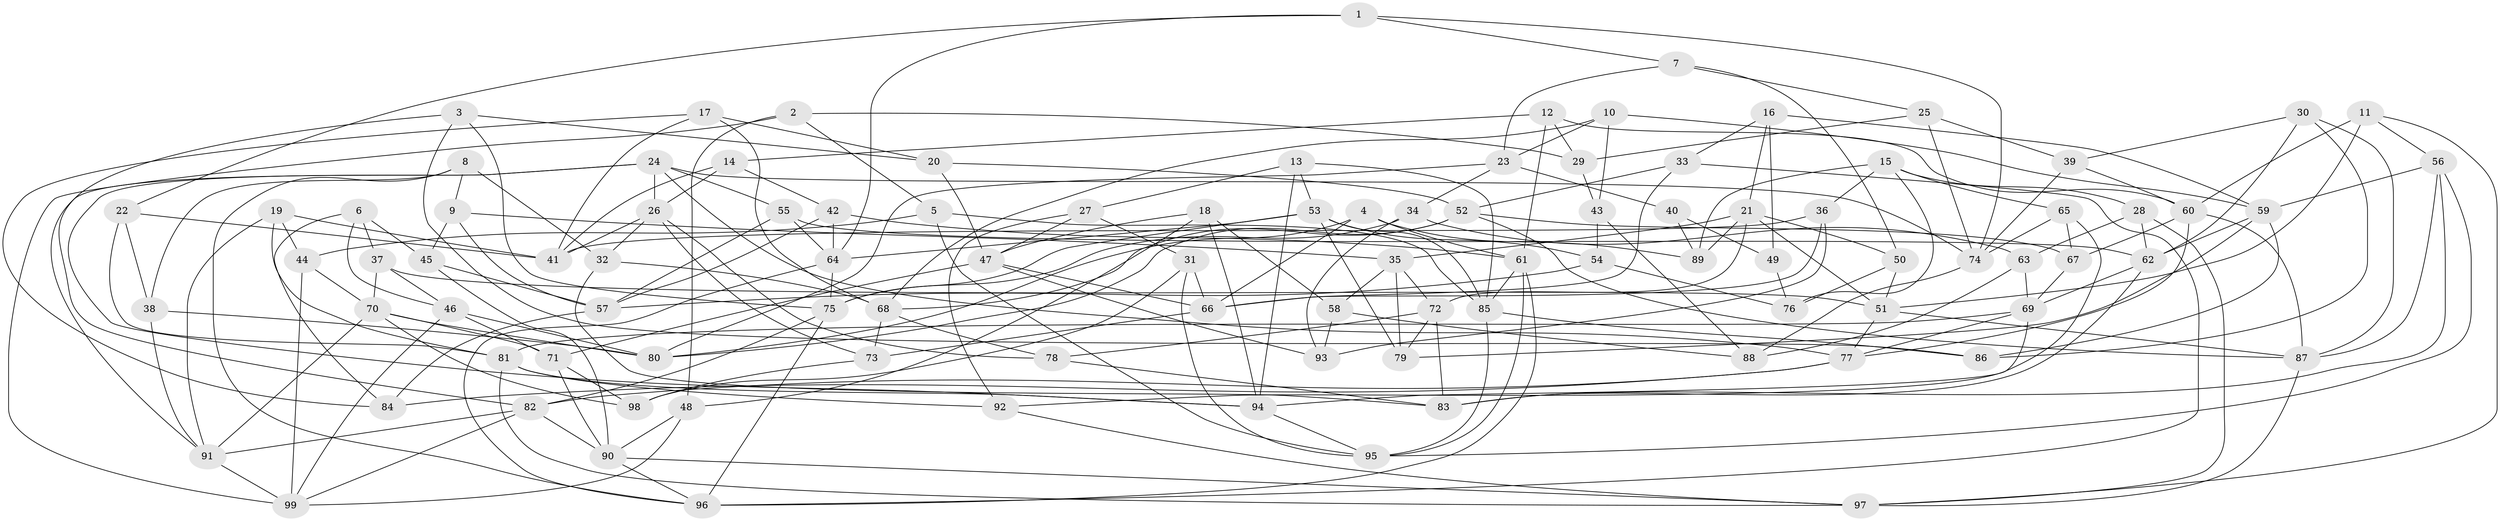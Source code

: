 // original degree distribution, {4: 1.0}
// Generated by graph-tools (version 1.1) at 2025/38/03/04/25 23:38:04]
// undirected, 99 vertices, 234 edges
graph export_dot {
  node [color=gray90,style=filled];
  1;
  2;
  3;
  4;
  5;
  6;
  7;
  8;
  9;
  10;
  11;
  12;
  13;
  14;
  15;
  16;
  17;
  18;
  19;
  20;
  21;
  22;
  23;
  24;
  25;
  26;
  27;
  28;
  29;
  30;
  31;
  32;
  33;
  34;
  35;
  36;
  37;
  38;
  39;
  40;
  41;
  42;
  43;
  44;
  45;
  46;
  47;
  48;
  49;
  50;
  51;
  52;
  53;
  54;
  55;
  56;
  57;
  58;
  59;
  60;
  61;
  62;
  63;
  64;
  65;
  66;
  67;
  68;
  69;
  70;
  71;
  72;
  73;
  74;
  75;
  76;
  77;
  78;
  79;
  80;
  81;
  82;
  83;
  84;
  85;
  86;
  87;
  88;
  89;
  90;
  91;
  92;
  93;
  94;
  95;
  96;
  97;
  98;
  99;
  1 -- 7 [weight=1.0];
  1 -- 22 [weight=1.0];
  1 -- 64 [weight=1.0];
  1 -- 74 [weight=1.0];
  2 -- 5 [weight=1.0];
  2 -- 29 [weight=1.0];
  2 -- 48 [weight=1.0];
  2 -- 99 [weight=1.0];
  3 -- 20 [weight=1.0];
  3 -- 75 [weight=1.0];
  3 -- 82 [weight=1.0];
  3 -- 86 [weight=1.0];
  4 -- 61 [weight=1.0];
  4 -- 66 [weight=1.0];
  4 -- 80 [weight=1.0];
  4 -- 89 [weight=1.0];
  5 -- 44 [weight=1.0];
  5 -- 85 [weight=1.0];
  5 -- 95 [weight=1.0];
  6 -- 37 [weight=1.0];
  6 -- 45 [weight=1.0];
  6 -- 46 [weight=1.0];
  6 -- 84 [weight=1.0];
  7 -- 23 [weight=1.0];
  7 -- 25 [weight=1.0];
  7 -- 50 [weight=1.0];
  8 -- 9 [weight=1.0];
  8 -- 32 [weight=1.0];
  8 -- 38 [weight=1.0];
  8 -- 96 [weight=1.0];
  9 -- 35 [weight=1.0];
  9 -- 45 [weight=1.0];
  9 -- 57 [weight=1.0];
  10 -- 23 [weight=1.0];
  10 -- 43 [weight=1.0];
  10 -- 59 [weight=1.0];
  10 -- 68 [weight=1.0];
  11 -- 51 [weight=1.0];
  11 -- 56 [weight=1.0];
  11 -- 60 [weight=1.0];
  11 -- 97 [weight=1.0];
  12 -- 14 [weight=1.0];
  12 -- 29 [weight=1.0];
  12 -- 60 [weight=1.0];
  12 -- 61 [weight=1.0];
  13 -- 27 [weight=1.0];
  13 -- 53 [weight=1.0];
  13 -- 85 [weight=1.0];
  13 -- 94 [weight=1.0];
  14 -- 26 [weight=1.0];
  14 -- 41 [weight=1.0];
  14 -- 42 [weight=1.0];
  15 -- 28 [weight=1.0];
  15 -- 36 [weight=1.0];
  15 -- 65 [weight=1.0];
  15 -- 76 [weight=2.0];
  15 -- 89 [weight=1.0];
  16 -- 21 [weight=1.0];
  16 -- 33 [weight=1.0];
  16 -- 49 [weight=1.0];
  16 -- 59 [weight=1.0];
  17 -- 20 [weight=1.0];
  17 -- 41 [weight=1.0];
  17 -- 68 [weight=1.0];
  17 -- 84 [weight=1.0];
  18 -- 47 [weight=1.0];
  18 -- 48 [weight=1.0];
  18 -- 58 [weight=1.0];
  18 -- 94 [weight=1.0];
  19 -- 41 [weight=1.0];
  19 -- 44 [weight=1.0];
  19 -- 81 [weight=1.0];
  19 -- 91 [weight=1.0];
  20 -- 47 [weight=1.0];
  20 -- 52 [weight=1.0];
  21 -- 35 [weight=1.0];
  21 -- 50 [weight=1.0];
  21 -- 51 [weight=1.0];
  21 -- 72 [weight=1.0];
  21 -- 89 [weight=1.0];
  22 -- 38 [weight=1.0];
  22 -- 41 [weight=1.0];
  22 -- 81 [weight=1.0];
  23 -- 34 [weight=1.0];
  23 -- 40 [weight=2.0];
  23 -- 80 [weight=1.0];
  24 -- 26 [weight=1.0];
  24 -- 55 [weight=1.0];
  24 -- 74 [weight=1.0];
  24 -- 77 [weight=1.0];
  24 -- 91 [weight=1.0];
  24 -- 94 [weight=1.0];
  25 -- 29 [weight=1.0];
  25 -- 39 [weight=1.0];
  25 -- 74 [weight=1.0];
  26 -- 32 [weight=1.0];
  26 -- 41 [weight=1.0];
  26 -- 73 [weight=1.0];
  26 -- 78 [weight=1.0];
  27 -- 31 [weight=1.0];
  27 -- 47 [weight=1.0];
  27 -- 92 [weight=1.0];
  28 -- 62 [weight=1.0];
  28 -- 63 [weight=1.0];
  28 -- 97 [weight=1.0];
  29 -- 43 [weight=1.0];
  30 -- 39 [weight=1.0];
  30 -- 62 [weight=1.0];
  30 -- 86 [weight=1.0];
  30 -- 87 [weight=1.0];
  31 -- 66 [weight=1.0];
  31 -- 95 [weight=1.0];
  31 -- 98 [weight=1.0];
  32 -- 68 [weight=1.0];
  32 -- 83 [weight=1.0];
  33 -- 52 [weight=1.0];
  33 -- 66 [weight=1.0];
  33 -- 96 [weight=1.0];
  34 -- 63 [weight=1.0];
  34 -- 75 [weight=1.0];
  34 -- 93 [weight=1.0];
  35 -- 58 [weight=1.0];
  35 -- 72 [weight=2.0];
  35 -- 79 [weight=1.0];
  36 -- 41 [weight=1.0];
  36 -- 66 [weight=1.0];
  36 -- 93 [weight=1.0];
  37 -- 46 [weight=1.0];
  37 -- 51 [weight=1.0];
  37 -- 70 [weight=1.0];
  38 -- 80 [weight=1.0];
  38 -- 91 [weight=1.0];
  39 -- 60 [weight=1.0];
  39 -- 74 [weight=1.0];
  40 -- 49 [weight=1.0];
  40 -- 89 [weight=1.0];
  42 -- 57 [weight=1.0];
  42 -- 61 [weight=1.0];
  42 -- 64 [weight=1.0];
  43 -- 54 [weight=1.0];
  43 -- 88 [weight=1.0];
  44 -- 70 [weight=1.0];
  44 -- 99 [weight=1.0];
  45 -- 57 [weight=1.0];
  45 -- 90 [weight=1.0];
  46 -- 71 [weight=2.0];
  46 -- 80 [weight=1.0];
  46 -- 99 [weight=1.0];
  47 -- 66 [weight=1.0];
  47 -- 71 [weight=1.0];
  47 -- 93 [weight=1.0];
  48 -- 90 [weight=1.0];
  48 -- 99 [weight=1.0];
  49 -- 76 [weight=2.0];
  50 -- 51 [weight=1.0];
  50 -- 76 [weight=1.0];
  51 -- 77 [weight=1.0];
  51 -- 87 [weight=1.0];
  52 -- 67 [weight=1.0];
  52 -- 68 [weight=1.0];
  52 -- 80 [weight=1.0];
  52 -- 87 [weight=1.0];
  53 -- 54 [weight=1.0];
  53 -- 64 [weight=1.0];
  53 -- 75 [weight=1.0];
  53 -- 79 [weight=1.0];
  53 -- 85 [weight=1.0];
  54 -- 57 [weight=1.0];
  54 -- 76 [weight=1.0];
  55 -- 57 [weight=1.0];
  55 -- 62 [weight=1.0];
  55 -- 64 [weight=1.0];
  56 -- 59 [weight=1.0];
  56 -- 83 [weight=2.0];
  56 -- 87 [weight=1.0];
  56 -- 95 [weight=1.0];
  57 -- 84 [weight=1.0];
  58 -- 88 [weight=1.0];
  58 -- 93 [weight=1.0];
  59 -- 62 [weight=1.0];
  59 -- 79 [weight=1.0];
  59 -- 86 [weight=1.0];
  60 -- 67 [weight=1.0];
  60 -- 77 [weight=1.0];
  60 -- 87 [weight=1.0];
  61 -- 85 [weight=1.0];
  61 -- 95 [weight=1.0];
  61 -- 96 [weight=1.0];
  62 -- 69 [weight=1.0];
  62 -- 83 [weight=1.0];
  63 -- 69 [weight=1.0];
  63 -- 88 [weight=1.0];
  64 -- 75 [weight=1.0];
  64 -- 96 [weight=1.0];
  65 -- 67 [weight=1.0];
  65 -- 74 [weight=1.0];
  65 -- 92 [weight=1.0];
  66 -- 73 [weight=1.0];
  67 -- 69 [weight=1.0];
  68 -- 73 [weight=1.0];
  68 -- 78 [weight=1.0];
  69 -- 77 [weight=1.0];
  69 -- 81 [weight=1.0];
  69 -- 94 [weight=1.0];
  70 -- 71 [weight=1.0];
  70 -- 80 [weight=1.0];
  70 -- 91 [weight=1.0];
  70 -- 98 [weight=1.0];
  71 -- 90 [weight=1.0];
  71 -- 98 [weight=1.0];
  72 -- 78 [weight=1.0];
  72 -- 79 [weight=1.0];
  72 -- 83 [weight=1.0];
  73 -- 98 [weight=1.0];
  74 -- 88 [weight=1.0];
  75 -- 82 [weight=1.0];
  75 -- 96 [weight=1.0];
  77 -- 82 [weight=1.0];
  77 -- 84 [weight=1.0];
  78 -- 83 [weight=1.0];
  81 -- 92 [weight=1.0];
  81 -- 94 [weight=1.0];
  81 -- 97 [weight=1.0];
  82 -- 90 [weight=1.0];
  82 -- 91 [weight=1.0];
  82 -- 99 [weight=1.0];
  85 -- 86 [weight=1.0];
  85 -- 95 [weight=1.0];
  87 -- 97 [weight=1.0];
  90 -- 96 [weight=1.0];
  90 -- 97 [weight=1.0];
  91 -- 99 [weight=1.0];
  92 -- 97 [weight=1.0];
  94 -- 95 [weight=1.0];
}
